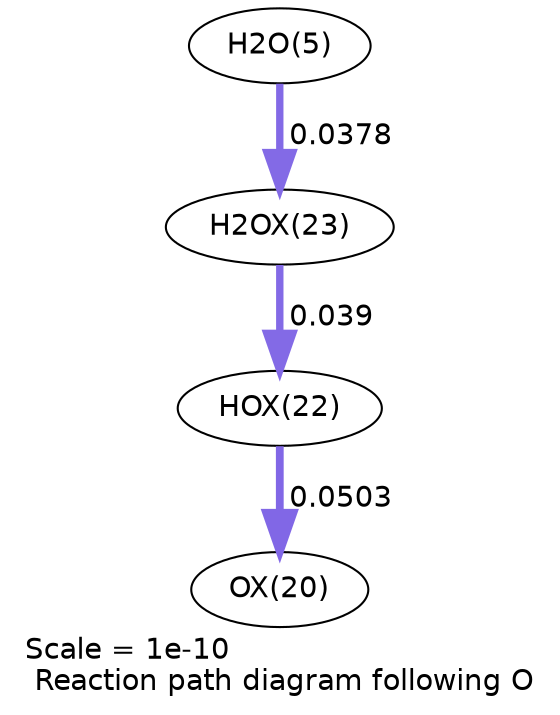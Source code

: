 digraph reaction_paths {
center=1;
s58 -> s56[fontname="Helvetica", penwidth=3.74, arrowsize=1.87, color="0.7, 0.55, 0.9"
, label=" 0.0503"];
s59 -> s58[fontname="Helvetica", penwidth=3.55, arrowsize=1.78, color="0.7, 0.539, 0.9"
, label=" 0.039"];
s7 -> s59[fontname="Helvetica", penwidth=3.53, arrowsize=1.76, color="0.7, 0.538, 0.9"
, label=" 0.0378"];
s7 [ fontname="Helvetica", label="H2O(5)"];
s56 [ fontname="Helvetica", label="OX(20)"];
s58 [ fontname="Helvetica", label="HOX(22)"];
s59 [ fontname="Helvetica", label="H2OX(23)"];
 label = "Scale = 1e-10\l Reaction path diagram following O";
 fontname = "Helvetica";
}
